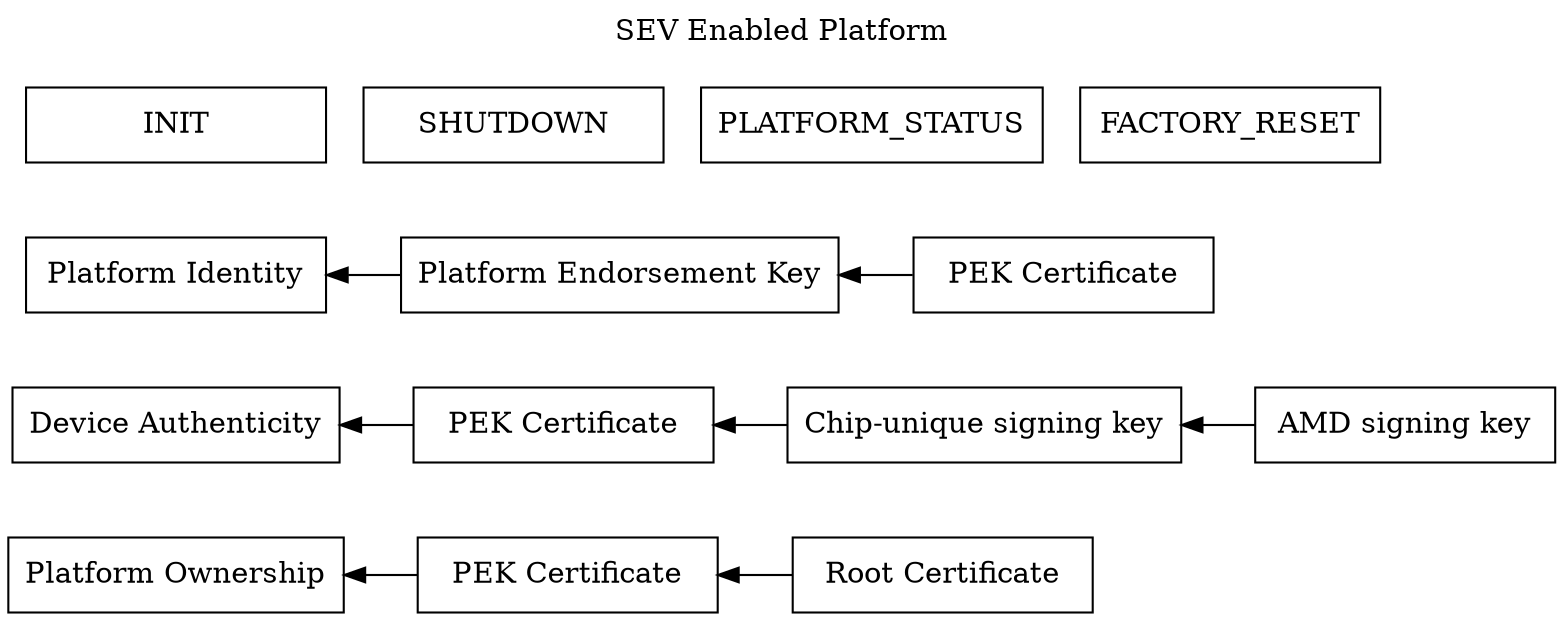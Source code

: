 digraph sev{
	node[shape = box; width = 2];
	label = "SEV Enabled Platform\n "; labelloc = t;
	ranksep = 0.5;
	nodesep = 0.25;

	init[label = "INIT"];
	shutdown[label = "SHUTDOWN"];
	status[label = "PLATFORM_STATUS"];	
	reset[label = "FACTORY_RESET"];

	init -> identity[style = invis];

	{
		rank = same;
		identity[label = "Platform Identity"];
		pek[label = "Platform Endorsement Key"];
		pek_cert0[label = "PEK Certificate"];
		identity -> pek -> pek_cert0[dir = back; minlen = 2];
	}
	
	identity -> authenticity[style = invis];
	
	{
		rank = same;
		authenticity[label = "Device Authenticity"];
		pek_cert1[label = "PEK Certificate"];
		chip_key[label = "Chip-unique signing key"];
		amd_key[label = "AMD signing key"];
		authenticity -> pek_cert1 -> chip_key -> amd_key[dir = back; minlen = 2];
	}
	
	authenticity -> ownership[style = invis];
	
	{
		rank = same;
		ownership[label = "Platform Ownership"];
		pek_cert2[label = "PEK Certificate"];
		root_cert[label = "Root Certificate"];
		ownership -> pek_cert2 -> root_cert[dir = back; minlen = 2];
	}

}